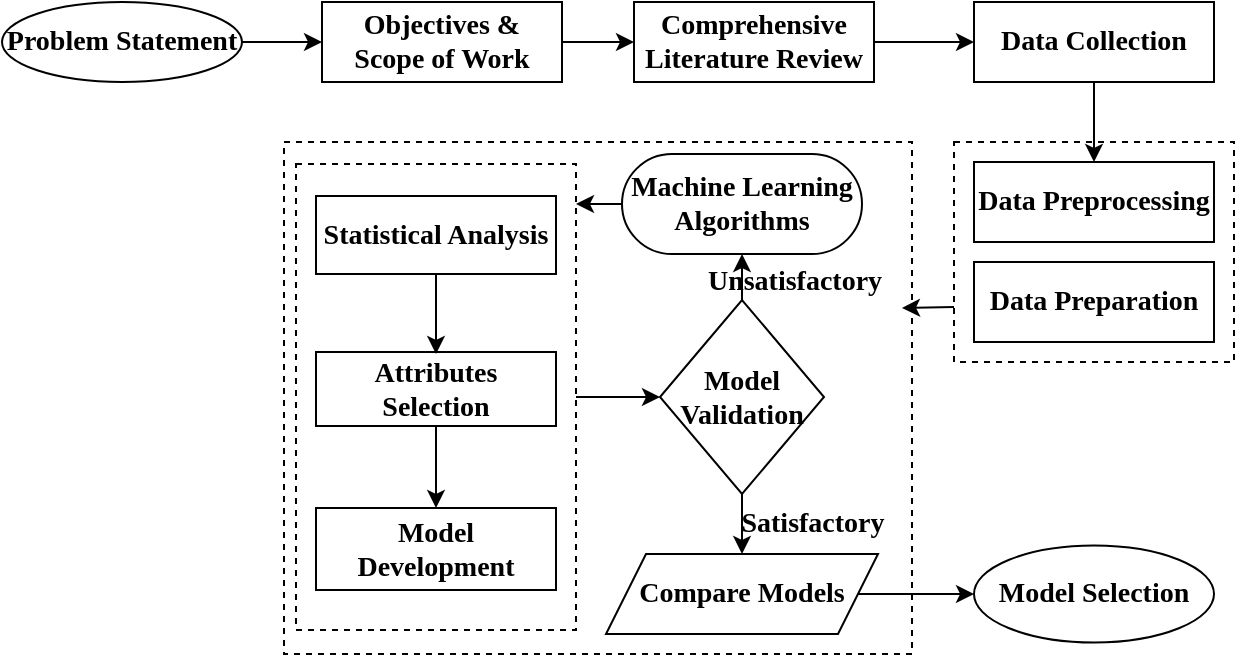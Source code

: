 <mxfile version="13.8.8" type="github">
  <diagram id="C5RBs43oDa-KdzZeNtuy" name="Page-1">
    <mxGraphModel dx="1182" dy="764" grid="1" gridSize="10" guides="1" tooltips="1" connect="1" arrows="1" fold="1" page="1" pageScale="1" pageWidth="827" pageHeight="1169" math="0" shadow="0">
      <root>
        <mxCell id="WIyWlLk6GJQsqaUBKTNV-0" />
        <mxCell id="WIyWlLk6GJQsqaUBKTNV-1" parent="WIyWlLk6GJQsqaUBKTNV-0" />
        <mxCell id="zQ4rizRjpe08op4Fu-Jd-52" value="" style="rounded=0;whiteSpace=wrap;fillColor=none;dashed=1;fontFamily=Times New Roman;fontSize=14;labelBackgroundColor=none;labelBorderColor=none;html=1;fontStyle=1" parent="WIyWlLk6GJQsqaUBKTNV-1" vertex="1">
          <mxGeometry x="151" y="270" width="314" height="256" as="geometry" />
        </mxCell>
        <mxCell id="zQ4rizRjpe08op4Fu-Jd-41" value="" style="edgeStyle=orthogonalEdgeStyle;rounded=0;orthogonalLoop=1;jettySize=auto;fontFamily=Times New Roman;fontSize=14;labelBackgroundColor=none;labelBorderColor=none;html=1;fontStyle=1" parent="WIyWlLk6GJQsqaUBKTNV-1" source="zQ4rizRjpe08op4Fu-Jd-24" target="zQ4rizRjpe08op4Fu-Jd-26" edge="1">
          <mxGeometry relative="1" as="geometry" />
        </mxCell>
        <mxCell id="zQ4rizRjpe08op4Fu-Jd-24" value="" style="rounded=0;whiteSpace=wrap;fillColor=none;dashed=1;fontFamily=Times New Roman;fontSize=14;labelBackgroundColor=none;labelBorderColor=none;html=1;fontStyle=1" parent="WIyWlLk6GJQsqaUBKTNV-1" vertex="1">
          <mxGeometry x="157" y="281" width="140" height="233" as="geometry" />
        </mxCell>
        <mxCell id="zQ4rizRjpe08op4Fu-Jd-16" value="" style="rounded=0;whiteSpace=wrap;fillColor=none;dashed=1;fontFamily=Times New Roman;fontSize=14;labelBackgroundColor=none;labelBorderColor=none;html=1;fontStyle=1" parent="WIyWlLk6GJQsqaUBKTNV-1" vertex="1">
          <mxGeometry x="486" y="270" width="140" height="110" as="geometry" />
        </mxCell>
        <mxCell id="QWxVu_qqP5802q2Ih1_z-1" value="" style="edgeStyle=orthogonalEdgeStyle;rounded=0;orthogonalLoop=1;jettySize=auto;fontFamily=Times New Roman;fontSize=14;labelBackgroundColor=none;labelBorderColor=none;html=1;fontStyle=1" edge="1" parent="WIyWlLk6GJQsqaUBKTNV-1" source="WIyWlLk6GJQsqaUBKTNV-3" target="zQ4rizRjpe08op4Fu-Jd-6">
          <mxGeometry relative="1" as="geometry" />
        </mxCell>
        <mxCell id="WIyWlLk6GJQsqaUBKTNV-3" value="Objectives &amp;amp; &lt;br style=&quot;font-size: 14px;&quot;&gt;Scope of Work" style="rounded=0;whiteSpace=wrap;fontSize=14;glass=0;strokeWidth=1;shadow=0;arcSize=0;imageAspect=0;strokeOpacity=100;fontFamily=Times New Roman;labelBackgroundColor=none;labelBorderColor=none;html=1;fontStyle=1" parent="WIyWlLk6GJQsqaUBKTNV-1" vertex="1">
          <mxGeometry x="170" y="200" width="120" height="40" as="geometry" />
        </mxCell>
        <mxCell id="zQ4rizRjpe08op4Fu-Jd-6" value="Comprehensive Literature Review" style="rounded=0;whiteSpace=wrap;fontFamily=Times New Roman;fontSize=14;labelBackgroundColor=none;labelBorderColor=none;html=1;fontStyle=1" parent="WIyWlLk6GJQsqaUBKTNV-1" vertex="1">
          <mxGeometry x="326" y="200" width="120" height="40" as="geometry" />
        </mxCell>
        <mxCell id="zQ4rizRjpe08op4Fu-Jd-7" value="" style="endArrow=classic;exitX=1;exitY=0.5;exitDx=0;exitDy=0;fontFamily=Times New Roman;fontSize=14;labelBackgroundColor=none;labelBorderColor=none;html=1;fontStyle=1;entryX=0;entryY=0.5;entryDx=0;entryDy=0;" parent="WIyWlLk6GJQsqaUBKTNV-1" source="zQ4rizRjpe08op4Fu-Jd-6" edge="1" target="zQ4rizRjpe08op4Fu-Jd-10">
          <mxGeometry width="50" height="50" relative="1" as="geometry">
            <mxPoint x="446" y="215" as="sourcePoint" />
            <mxPoint x="386" y="270" as="targetPoint" />
          </mxGeometry>
        </mxCell>
        <mxCell id="zQ4rizRjpe08op4Fu-Jd-10" value="Data Collection" style="rounded=0;whiteSpace=wrap;fontFamily=Times New Roman;fontSize=14;labelBackgroundColor=none;labelBorderColor=none;html=1;fontStyle=1" parent="WIyWlLk6GJQsqaUBKTNV-1" vertex="1">
          <mxGeometry x="496" y="200" width="120" height="40" as="geometry" />
        </mxCell>
        <mxCell id="zQ4rizRjpe08op4Fu-Jd-11" value="" style="endArrow=classic;exitX=0.5;exitY=1;exitDx=0;exitDy=0;fontFamily=Times New Roman;fontSize=14;labelBackgroundColor=none;labelBorderColor=none;html=1;fontStyle=1;entryX=0.5;entryY=0;entryDx=0;entryDy=0;" parent="WIyWlLk6GJQsqaUBKTNV-1" source="zQ4rizRjpe08op4Fu-Jd-10" edge="1" target="zQ4rizRjpe08op4Fu-Jd-12">
          <mxGeometry width="50" height="50" relative="1" as="geometry">
            <mxPoint x="546" y="190" as="sourcePoint" />
            <mxPoint x="486" y="290" as="targetPoint" />
          </mxGeometry>
        </mxCell>
        <mxCell id="zQ4rizRjpe08op4Fu-Jd-12" value="Data Preprocessing" style="rounded=0;whiteSpace=wrap;fontFamily=Times New Roman;fontSize=14;labelBackgroundColor=none;labelBorderColor=none;html=1;fontStyle=1" parent="WIyWlLk6GJQsqaUBKTNV-1" vertex="1">
          <mxGeometry x="496" y="280" width="120" height="40" as="geometry" />
        </mxCell>
        <mxCell id="zQ4rizRjpe08op4Fu-Jd-14" value="Data Preparation" style="rounded=0;whiteSpace=wrap;fontFamily=Times New Roman;fontSize=14;labelBackgroundColor=none;labelBorderColor=none;html=1;fontStyle=1" parent="WIyWlLk6GJQsqaUBKTNV-1" vertex="1">
          <mxGeometry x="496" y="330" width="120" height="40" as="geometry" />
        </mxCell>
        <mxCell id="zQ4rizRjpe08op4Fu-Jd-17" value="" style="endArrow=classic;exitX=0;exitY=0.75;exitDx=0;exitDy=0;fontFamily=Times New Roman;fontSize=14;labelBackgroundColor=none;labelBorderColor=none;html=1;fontStyle=1" parent="WIyWlLk6GJQsqaUBKTNV-1" source="zQ4rizRjpe08op4Fu-Jd-16" edge="1">
          <mxGeometry width="50" height="50" relative="1" as="geometry">
            <mxPoint x="456" y="300" as="sourcePoint" />
            <mxPoint x="460" y="353" as="targetPoint" />
          </mxGeometry>
        </mxCell>
        <mxCell id="zQ4rizRjpe08op4Fu-Jd-39" value="" style="edgeStyle=orthogonalEdgeStyle;rounded=0;orthogonalLoop=1;jettySize=auto;fontFamily=Times New Roman;fontSize=14;labelBackgroundColor=none;labelBorderColor=none;html=1;fontStyle=1" parent="WIyWlLk6GJQsqaUBKTNV-1" source="zQ4rizRjpe08op4Fu-Jd-18" edge="1">
          <mxGeometry relative="1" as="geometry">
            <mxPoint x="297" y="301" as="targetPoint" />
          </mxGeometry>
        </mxCell>
        <mxCell id="zQ4rizRjpe08op4Fu-Jd-18" value="Machine Learning Algorithms" style="rounded=1;whiteSpace=wrap;fillColor=none;arcSize=50;fontFamily=Times New Roman;fontSize=14;labelBackgroundColor=none;labelBorderColor=none;html=1;fontStyle=1" parent="WIyWlLk6GJQsqaUBKTNV-1" vertex="1">
          <mxGeometry x="320" y="276" width="120" height="50" as="geometry" />
        </mxCell>
        <mxCell id="zQ4rizRjpe08op4Fu-Jd-35" value="" style="edgeStyle=orthogonalEdgeStyle;rounded=0;orthogonalLoop=1;jettySize=auto;fontFamily=Times New Roman;fontSize=14;labelBackgroundColor=none;labelBorderColor=none;html=1;fontStyle=1" parent="WIyWlLk6GJQsqaUBKTNV-1" source="zQ4rizRjpe08op4Fu-Jd-19" target="zQ4rizRjpe08op4Fu-Jd-21" edge="1">
          <mxGeometry relative="1" as="geometry" />
        </mxCell>
        <mxCell id="zQ4rizRjpe08op4Fu-Jd-19" value="Attributes Selection" style="rounded=0;whiteSpace=wrap;fontSize=14;glass=0;strokeWidth=1;shadow=0;arcSize=0;imageAspect=0;strokeOpacity=100;fillColor=#FFFFFF;fontFamily=Times New Roman;labelBackgroundColor=none;labelBorderColor=none;html=1;fontStyle=1" parent="WIyWlLk6GJQsqaUBKTNV-1" vertex="1">
          <mxGeometry x="167" y="375" width="120" height="37" as="geometry" />
        </mxCell>
        <mxCell id="zQ4rizRjpe08op4Fu-Jd-33" value="" style="edgeStyle=orthogonalEdgeStyle;rounded=0;orthogonalLoop=1;jettySize=auto;fontFamily=Times New Roman;fontSize=14;labelBackgroundColor=none;labelBorderColor=none;html=1;fontStyle=1" parent="WIyWlLk6GJQsqaUBKTNV-1" source="zQ4rizRjpe08op4Fu-Jd-20" edge="1">
          <mxGeometry relative="1" as="geometry">
            <mxPoint x="227" y="376" as="targetPoint" />
          </mxGeometry>
        </mxCell>
        <mxCell id="zQ4rizRjpe08op4Fu-Jd-20" value="Statistical Analysis" style="rounded=0;whiteSpace=wrap;fillColor=#FFFFFF;fontFamily=Times New Roman;fontSize=14;labelBackgroundColor=none;labelBorderColor=none;html=1;fontStyle=1" parent="WIyWlLk6GJQsqaUBKTNV-1" vertex="1">
          <mxGeometry x="167" y="297" width="120" height="39" as="geometry" />
        </mxCell>
        <mxCell id="zQ4rizRjpe08op4Fu-Jd-21" value="Model Development" style="rounded=0;whiteSpace=wrap;fillColor=#FFFFFF;fontFamily=Times New Roman;fontSize=14;labelBackgroundColor=none;labelBorderColor=none;html=1;fontStyle=1" parent="WIyWlLk6GJQsqaUBKTNV-1" vertex="1">
          <mxGeometry x="167" y="453" width="120" height="41" as="geometry" />
        </mxCell>
        <mxCell id="zQ4rizRjpe08op4Fu-Jd-42" value="" style="edgeStyle=orthogonalEdgeStyle;rounded=0;orthogonalLoop=1;jettySize=auto;fontFamily=Times New Roman;fontSize=14;labelBackgroundColor=none;labelBorderColor=none;html=1;fontStyle=1" parent="WIyWlLk6GJQsqaUBKTNV-1" source="zQ4rizRjpe08op4Fu-Jd-26" target="zQ4rizRjpe08op4Fu-Jd-18" edge="1">
          <mxGeometry relative="1" as="geometry" />
        </mxCell>
        <mxCell id="zQ4rizRjpe08op4Fu-Jd-44" value="" style="edgeStyle=orthogonalEdgeStyle;rounded=0;orthogonalLoop=1;jettySize=auto;fontFamily=Times New Roman;fontSize=14;labelBackgroundColor=none;labelBorderColor=none;html=1;fontStyle=1" parent="WIyWlLk6GJQsqaUBKTNV-1" source="zQ4rizRjpe08op4Fu-Jd-26" target="zQ4rizRjpe08op4Fu-Jd-43" edge="1">
          <mxGeometry relative="1" as="geometry" />
        </mxCell>
        <mxCell id="zQ4rizRjpe08op4Fu-Jd-26" value="Model &lt;br style=&quot;font-size: 14px;&quot;&gt;Validation" style="rhombus;whiteSpace=wrap;rounded=1;arcSize=0;fillColor=#FFFFFF;fontFamily=Times New Roman;fontSize=14;labelBackgroundColor=none;labelBorderColor=none;html=1;fontStyle=1" parent="WIyWlLk6GJQsqaUBKTNV-1" vertex="1">
          <mxGeometry x="339" y="349" width="82" height="97" as="geometry" />
        </mxCell>
        <mxCell id="zQ4rizRjpe08op4Fu-Jd-46" value="" style="edgeStyle=orthogonalEdgeStyle;rounded=0;orthogonalLoop=1;jettySize=auto;fontFamily=Times New Roman;fontSize=14;labelBackgroundColor=none;labelBorderColor=none;html=1;fontStyle=1" parent="WIyWlLk6GJQsqaUBKTNV-1" source="zQ4rizRjpe08op4Fu-Jd-43" target="zQ4rizRjpe08op4Fu-Jd-45" edge="1">
          <mxGeometry relative="1" as="geometry" />
        </mxCell>
        <mxCell id="zQ4rizRjpe08op4Fu-Jd-43" value="Compare Models" style="shape=parallelogram;perimeter=parallelogramPerimeter;whiteSpace=wrap;fixedSize=1;rounded=1;fillColor=#FFFFFF;arcSize=0;fontFamily=Times New Roman;fontSize=14;labelBackgroundColor=none;labelBorderColor=none;html=1;fontStyle=1" parent="WIyWlLk6GJQsqaUBKTNV-1" vertex="1">
          <mxGeometry x="312" y="476" width="136" height="40" as="geometry" />
        </mxCell>
        <mxCell id="zQ4rizRjpe08op4Fu-Jd-45" value="Model Selection" style="ellipse;whiteSpace=wrap;rounded=1;fillColor=#FFFFFF;arcSize=0;fontFamily=Times New Roman;fontSize=14;labelBackgroundColor=none;labelBorderColor=none;html=1;fontStyle=1" parent="WIyWlLk6GJQsqaUBKTNV-1" vertex="1">
          <mxGeometry x="496" y="471.75" width="120" height="48.5" as="geometry" />
        </mxCell>
        <mxCell id="QWxVu_qqP5802q2Ih1_z-0" value="" style="edgeStyle=orthogonalEdgeStyle;rounded=0;orthogonalLoop=1;jettySize=auto;fontFamily=Times New Roman;fontSize=14;labelBackgroundColor=none;labelBorderColor=none;html=1;fontStyle=1" edge="1" parent="WIyWlLk6GJQsqaUBKTNV-1" source="zQ4rizRjpe08op4Fu-Jd-48" target="WIyWlLk6GJQsqaUBKTNV-3">
          <mxGeometry relative="1" as="geometry" />
        </mxCell>
        <mxCell id="zQ4rizRjpe08op4Fu-Jd-48" value="Problem Statement" style="ellipse;whiteSpace=wrap;rounded=1;fillColor=#FFFFFF;arcSize=0;fontFamily=Times New Roman;fontSize=14;labelBackgroundColor=none;labelBorderColor=none;html=1;fontStyle=1" parent="WIyWlLk6GJQsqaUBKTNV-1" vertex="1">
          <mxGeometry x="10" y="200" width="120" height="40" as="geometry" />
        </mxCell>
        <mxCell id="zQ4rizRjpe08op4Fu-Jd-50" value="Satisfactory" style="text;resizable=0;autosize=1;align=center;verticalAlign=middle;points=[];fillColor=none;strokeColor=none;rounded=0;fontFamily=Times New Roman;fontSize=14;labelBackgroundColor=none;labelBorderColor=none;html=1;fontStyle=1" parent="WIyWlLk6GJQsqaUBKTNV-1" vertex="1">
          <mxGeometry x="370" y="451" width="90" height="20" as="geometry" />
        </mxCell>
        <mxCell id="zQ4rizRjpe08op4Fu-Jd-51" value="Unsatisfactory" style="text;resizable=0;autosize=1;align=center;verticalAlign=middle;points=[];fillColor=none;strokeColor=none;rounded=0;fontFamily=Times New Roman;fontSize=14;labelBackgroundColor=none;labelBorderColor=none;html=1;fontStyle=1" parent="WIyWlLk6GJQsqaUBKTNV-1" vertex="1">
          <mxGeometry x="356" y="330" width="100" height="20" as="geometry" />
        </mxCell>
      </root>
    </mxGraphModel>
  </diagram>
</mxfile>
